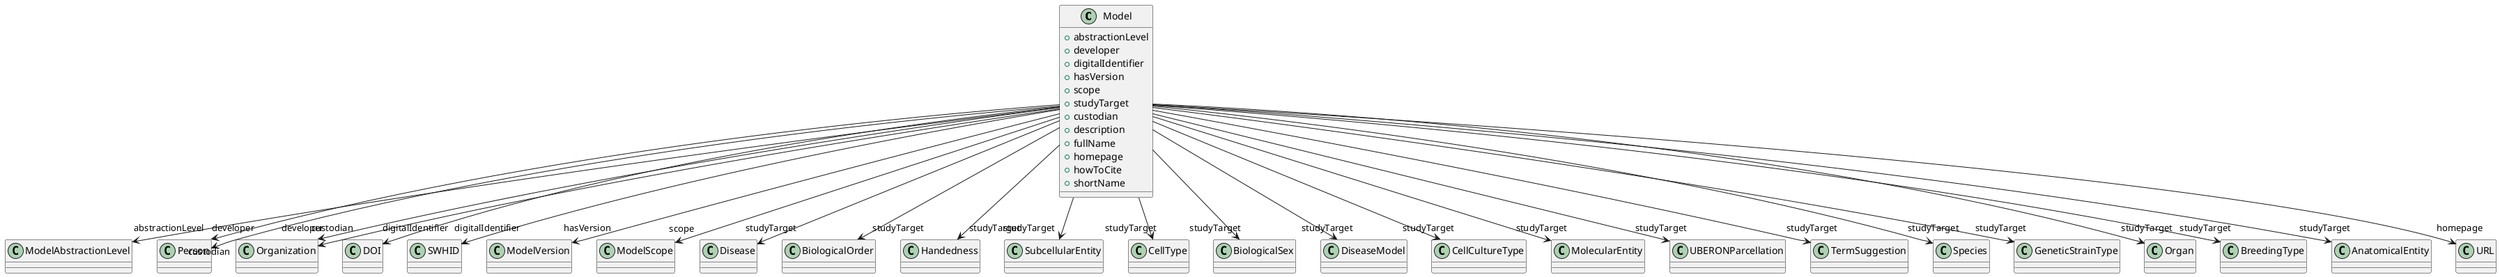 @startuml
class Model {
+abstractionLevel
+developer
+digitalIdentifier
+hasVersion
+scope
+studyTarget
+custodian
+description
+fullName
+homepage
+howToCite
+shortName

}
Model -d-> "abstractionLevel" ModelAbstractionLevel
Model -d-> "developer" Person
Model -d-> "developer" Organization
Model -d-> "digitalIdentifier" DOI
Model -d-> "digitalIdentifier" SWHID
Model -d-> "hasVersion" ModelVersion
Model -d-> "scope" ModelScope
Model -d-> "studyTarget" Disease
Model -d-> "studyTarget" BiologicalOrder
Model -d-> "studyTarget" Handedness
Model -d-> "studyTarget" SubcellularEntity
Model -d-> "studyTarget" CellType
Model -d-> "studyTarget" BiologicalSex
Model -d-> "studyTarget" DiseaseModel
Model -d-> "studyTarget" CellCultureType
Model -d-> "studyTarget" MolecularEntity
Model -d-> "studyTarget" UBERONParcellation
Model -d-> "studyTarget" TermSuggestion
Model -d-> "studyTarget" Species
Model -d-> "studyTarget" GeneticStrainType
Model -d-> "studyTarget" Organ
Model -d-> "studyTarget" BreedingType
Model -d-> "studyTarget" AnatomicalEntity
Model -d-> "custodian" Person
Model -d-> "custodian" Organization
Model -d-> "homepage" URL

@enduml
